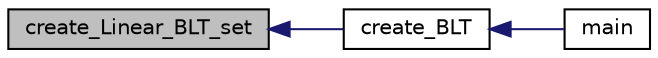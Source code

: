 digraph "create_Linear_BLT_set"
{
  edge [fontname="Helvetica",fontsize="10",labelfontname="Helvetica",labelfontsize="10"];
  node [fontname="Helvetica",fontsize="10",shape=record];
  rankdir="LR";
  Node3246 [label="create_Linear_BLT_set",height=0.2,width=0.4,color="black", fillcolor="grey75", style="filled", fontcolor="black"];
  Node3246 -> Node3247 [dir="back",color="midnightblue",fontsize="10",style="solid",fontname="Helvetica"];
  Node3247 [label="create_BLT",height=0.2,width=0.4,color="black", fillcolor="white", style="filled",URL="$d4/d67/geometry_8h.html#a5a6f4081a90668e2e95f8e4886d241d9"];
  Node3247 -> Node3248 [dir="back",color="midnightblue",fontsize="10",style="solid",fontname="Helvetica"];
  Node3248 [label="main",height=0.2,width=0.4,color="black", fillcolor="white", style="filled",URL="$d4/d6e/make__something_8_c.html#a217dbf8b442f20279ea00b898af96f52"];
}
